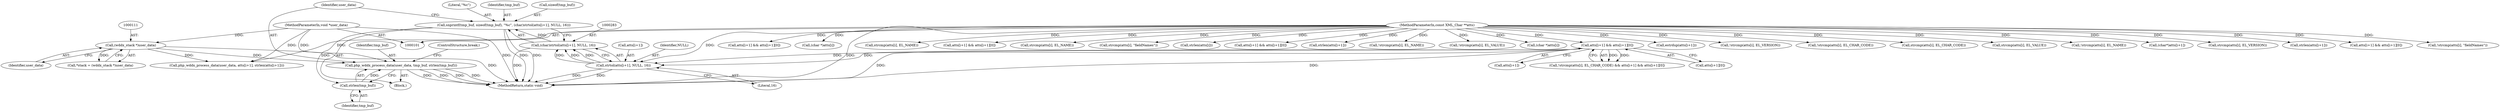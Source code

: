 digraph "0_php-src_c4cca4c20e75359c9a13a1f9a36cb7b4e9601d29?w=1@pointer" {
"1000292" [label="(Call,php_wddx_process_data(user_data, tmp_buf, strlen(tmp_buf)))"];
"1000110" [label="(Call,(wddx_stack *)user_data)"];
"1000102" [label="(MethodParameterIn,void *user_data)"];
"1000295" [label="(Call,strlen(tmp_buf))"];
"1000277" [label="(Call,snprintf(tmp_buf, sizeof(tmp_buf), \"%c\", (char)strtol(atts[i+1], NULL, 16)))"];
"1000282" [label="(Call,(char)strtol(atts[i+1], NULL, 16))"];
"1000284" [label="(Call,strtol(atts[i+1], NULL, 16))"];
"1000262" [label="(Call,atts[i+1] && atts[i+1][0])"];
"1000104" [label="(MethodParameterIn,const XML_Char **atts)"];
"1000285" [label="(Call,atts[i+1])"];
"1000284" [label="(Call,strtol(atts[i+1], NULL, 16))"];
"1000110" [label="(Call,(wddx_stack *)user_data)"];
"1000291" [label="(Literal,16)"];
"1000779" [label="(Call,strcmp(atts[i], EL_NAME))"];
"1000277" [label="(Call,snprintf(tmp_buf, sizeof(tmp_buf), \"%c\", (char)strtol(atts[i+1], NULL, 16)))"];
"1000625" [label="(Call,atts[i+1] && atts[i+1][0])"];
"1000545" [label="(Call,strcmp(atts[i], EL_NAME))"];
"1000620" [label="(Call,strcmp(atts[i], \"fieldNames\"))"];
"1000654" [label="(Call,strlen(atts[i]))"];
"1000784" [label="(Call,atts[i+1] && atts[i+1][0])"];
"1000282" [label="(Call,(char)strtol(atts[i+1], NULL, 16))"];
"1000263" [label="(Call,atts[i+1])"];
"1000112" [label="(Identifier,user_data)"];
"1000893" [label="(MethodReturn,static void)"];
"1000416" [label="(Call,strlen(atts[i+1]))"];
"1000778" [label="(Call,!strcmp(atts[i], EL_NAME))"];
"1000255" [label="(Call,!strcmp(atts[i], EL_CHAR_CODE) && atts[i+1] && atts[i+1][0])"];
"1000361" [label="(Call,!strcmp(atts[i], EL_VALUE))"];
"1000281" [label="(Literal,\"%c\")"];
"1000275" [label="(Block,)"];
"1000660" [label="(Call,(char *)atts[i])"];
"1000294" [label="(Identifier,tmp_buf)"];
"1000278" [label="(Identifier,tmp_buf)"];
"1000576" [label="(Call,estrdup(atts[i+1]))"];
"1000297" [label="(ControlStructure,break;)"];
"1000133" [label="(Call,!strcmp(atts[i], EL_VERSION))"];
"1000256" [label="(Call,!strcmp(atts[i], EL_CHAR_CODE))"];
"1000292" [label="(Call,php_wddx_process_data(user_data, tmp_buf, strlen(tmp_buf)))"];
"1000257" [label="(Call,strcmp(atts[i], EL_CHAR_CODE))"];
"1000102" [label="(MethodParameterIn,void *user_data)"];
"1000293" [label="(Identifier,user_data)"];
"1000362" [label="(Call,strcmp(atts[i], EL_VALUE))"];
"1000279" [label="(Call,sizeof(tmp_buf))"];
"1000544" [label="(Call,!strcmp(atts[i], EL_NAME))"];
"1000822" [label="(Call,(char*)atts[i+1])"];
"1000296" [label="(Identifier,tmp_buf)"];
"1000134" [label="(Call,strcmp(atts[i], EL_VERSION))"];
"1000830" [label="(Call,strlen(atts[i+1]))"];
"1000367" [label="(Call,atts[i+1] && atts[i+1][0])"];
"1000409" [label="(Call,php_wddx_process_data(user_data, atts[i+1], strlen(atts[i+1])))"];
"1000268" [label="(Call,atts[i+1][0])"];
"1000262" [label="(Call,atts[i+1] && atts[i+1][0])"];
"1000295" [label="(Call,strlen(tmp_buf))"];
"1000104" [label="(MethodParameterIn,const XML_Char **atts)"];
"1000619" [label="(Call,!strcmp(atts[i], \"fieldNames\"))"];
"1000108" [label="(Call,*stack = (wddx_stack *)user_data)"];
"1000550" [label="(Call,atts[i+1] && atts[i+1][0])"];
"1000649" [label="(Call,(char *)atts[i])"];
"1000290" [label="(Identifier,NULL)"];
"1000292" -> "1000275"  [label="AST: "];
"1000292" -> "1000295"  [label="CFG: "];
"1000293" -> "1000292"  [label="AST: "];
"1000294" -> "1000292"  [label="AST: "];
"1000295" -> "1000292"  [label="AST: "];
"1000297" -> "1000292"  [label="CFG: "];
"1000292" -> "1000893"  [label="DDG: "];
"1000292" -> "1000893"  [label="DDG: "];
"1000292" -> "1000893"  [label="DDG: "];
"1000292" -> "1000893"  [label="DDG: "];
"1000110" -> "1000292"  [label="DDG: "];
"1000102" -> "1000292"  [label="DDG: "];
"1000295" -> "1000292"  [label="DDG: "];
"1000110" -> "1000108"  [label="AST: "];
"1000110" -> "1000112"  [label="CFG: "];
"1000111" -> "1000110"  [label="AST: "];
"1000112" -> "1000110"  [label="AST: "];
"1000108" -> "1000110"  [label="CFG: "];
"1000110" -> "1000893"  [label="DDG: "];
"1000110" -> "1000108"  [label="DDG: "];
"1000102" -> "1000110"  [label="DDG: "];
"1000110" -> "1000409"  [label="DDG: "];
"1000102" -> "1000101"  [label="AST: "];
"1000102" -> "1000893"  [label="DDG: "];
"1000102" -> "1000409"  [label="DDG: "];
"1000295" -> "1000296"  [label="CFG: "];
"1000296" -> "1000295"  [label="AST: "];
"1000277" -> "1000295"  [label="DDG: "];
"1000277" -> "1000275"  [label="AST: "];
"1000277" -> "1000282"  [label="CFG: "];
"1000278" -> "1000277"  [label="AST: "];
"1000279" -> "1000277"  [label="AST: "];
"1000281" -> "1000277"  [label="AST: "];
"1000282" -> "1000277"  [label="AST: "];
"1000293" -> "1000277"  [label="CFG: "];
"1000277" -> "1000893"  [label="DDG: "];
"1000277" -> "1000893"  [label="DDG: "];
"1000282" -> "1000277"  [label="DDG: "];
"1000282" -> "1000284"  [label="CFG: "];
"1000283" -> "1000282"  [label="AST: "];
"1000284" -> "1000282"  [label="AST: "];
"1000282" -> "1000893"  [label="DDG: "];
"1000284" -> "1000282"  [label="DDG: "];
"1000284" -> "1000282"  [label="DDG: "];
"1000284" -> "1000282"  [label="DDG: "];
"1000284" -> "1000291"  [label="CFG: "];
"1000285" -> "1000284"  [label="AST: "];
"1000290" -> "1000284"  [label="AST: "];
"1000291" -> "1000284"  [label="AST: "];
"1000284" -> "1000893"  [label="DDG: "];
"1000284" -> "1000893"  [label="DDG: "];
"1000262" -> "1000284"  [label="DDG: "];
"1000262" -> "1000284"  [label="DDG: "];
"1000104" -> "1000284"  [label="DDG: "];
"1000262" -> "1000255"  [label="AST: "];
"1000262" -> "1000263"  [label="CFG: "];
"1000262" -> "1000268"  [label="CFG: "];
"1000263" -> "1000262"  [label="AST: "];
"1000268" -> "1000262"  [label="AST: "];
"1000255" -> "1000262"  [label="CFG: "];
"1000262" -> "1000893"  [label="DDG: "];
"1000262" -> "1000893"  [label="DDG: "];
"1000262" -> "1000255"  [label="DDG: "];
"1000262" -> "1000255"  [label="DDG: "];
"1000104" -> "1000262"  [label="DDG: "];
"1000104" -> "1000101"  [label="AST: "];
"1000104" -> "1000893"  [label="DDG: "];
"1000104" -> "1000133"  [label="DDG: "];
"1000104" -> "1000134"  [label="DDG: "];
"1000104" -> "1000256"  [label="DDG: "];
"1000104" -> "1000257"  [label="DDG: "];
"1000104" -> "1000361"  [label="DDG: "];
"1000104" -> "1000362"  [label="DDG: "];
"1000104" -> "1000367"  [label="DDG: "];
"1000104" -> "1000409"  [label="DDG: "];
"1000104" -> "1000416"  [label="DDG: "];
"1000104" -> "1000544"  [label="DDG: "];
"1000104" -> "1000545"  [label="DDG: "];
"1000104" -> "1000550"  [label="DDG: "];
"1000104" -> "1000576"  [label="DDG: "];
"1000104" -> "1000619"  [label="DDG: "];
"1000104" -> "1000620"  [label="DDG: "];
"1000104" -> "1000625"  [label="DDG: "];
"1000104" -> "1000649"  [label="DDG: "];
"1000104" -> "1000654"  [label="DDG: "];
"1000104" -> "1000660"  [label="DDG: "];
"1000104" -> "1000778"  [label="DDG: "];
"1000104" -> "1000779"  [label="DDG: "];
"1000104" -> "1000784"  [label="DDG: "];
"1000104" -> "1000822"  [label="DDG: "];
"1000104" -> "1000830"  [label="DDG: "];
}
